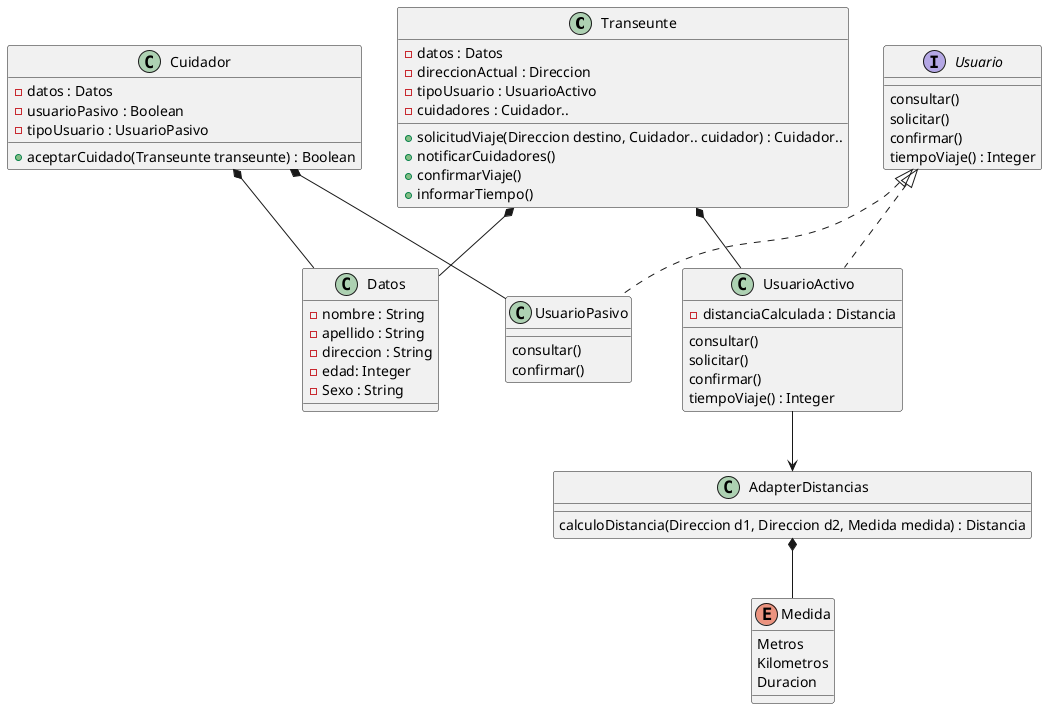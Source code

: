 @startuml Cuidandonos


Class Transeunte {
    -datos : Datos
    -direccionActual : Direccion
    -tipoUsuario : UsuarioActivo
    -cuidadores : Cuidador..
    +solicitudViaje(Direccion destino, Cuidador.. cuidador) : Cuidador..
    +notificarCuidadores()
    +confirmarViaje()
   +informarTiempo()


    
}

Class Cuidador {
    -datos : Datos
    -usuarioPasivo : Boolean
    -tipoUsuario : UsuarioPasivo
    +aceptarCuidado(Transeunte transeunte) : Boolean
}

Class Datos {
    -nombre : String
    -apellido : String
    -direccion : String
    -edad: Integer
    -Sexo : String
}

Transeunte *-- Datos
Cuidador *-- Datos


Interface Usuario {
    consultar()
    solicitar()
    confirmar()
    tiempoViaje() : Integer
}

Class UsuarioPasivo {
    consultar()
    confirmar()
}

Class UsuarioActivo {
    -distanciaCalculada : Distancia
    consultar()
    solicitar()
    confirmar()
    tiempoViaje() : Integer
    
}

Usuario <|.. UsuarioPasivo
Usuario <|.. UsuarioActivo

Transeunte *-- UsuarioActivo
Cuidador *-- UsuarioPasivo

Class AdapterDistancias {
    calculoDistancia(Direccion d1, Direccion d2, Medida medida) : Distancia
}

UsuarioActivo --> AdapterDistancias

Enum Medida {
    Metros
    Kilometros
    Duracion
}

AdapterDistancias *-- Medida

@enduml